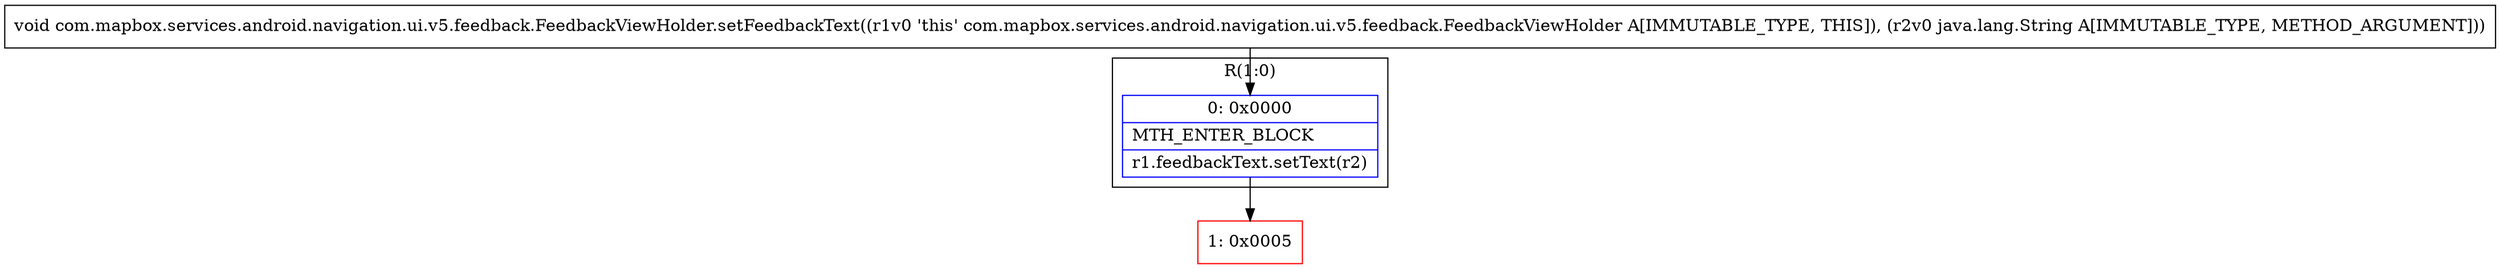 digraph "CFG forcom.mapbox.services.android.navigation.ui.v5.feedback.FeedbackViewHolder.setFeedbackText(Ljava\/lang\/String;)V" {
subgraph cluster_Region_317439566 {
label = "R(1:0)";
node [shape=record,color=blue];
Node_0 [shape=record,label="{0\:\ 0x0000|MTH_ENTER_BLOCK\l|r1.feedbackText.setText(r2)\l}"];
}
Node_1 [shape=record,color=red,label="{1\:\ 0x0005}"];
MethodNode[shape=record,label="{void com.mapbox.services.android.navigation.ui.v5.feedback.FeedbackViewHolder.setFeedbackText((r1v0 'this' com.mapbox.services.android.navigation.ui.v5.feedback.FeedbackViewHolder A[IMMUTABLE_TYPE, THIS]), (r2v0 java.lang.String A[IMMUTABLE_TYPE, METHOD_ARGUMENT])) }"];
MethodNode -> Node_0;
Node_0 -> Node_1;
}

